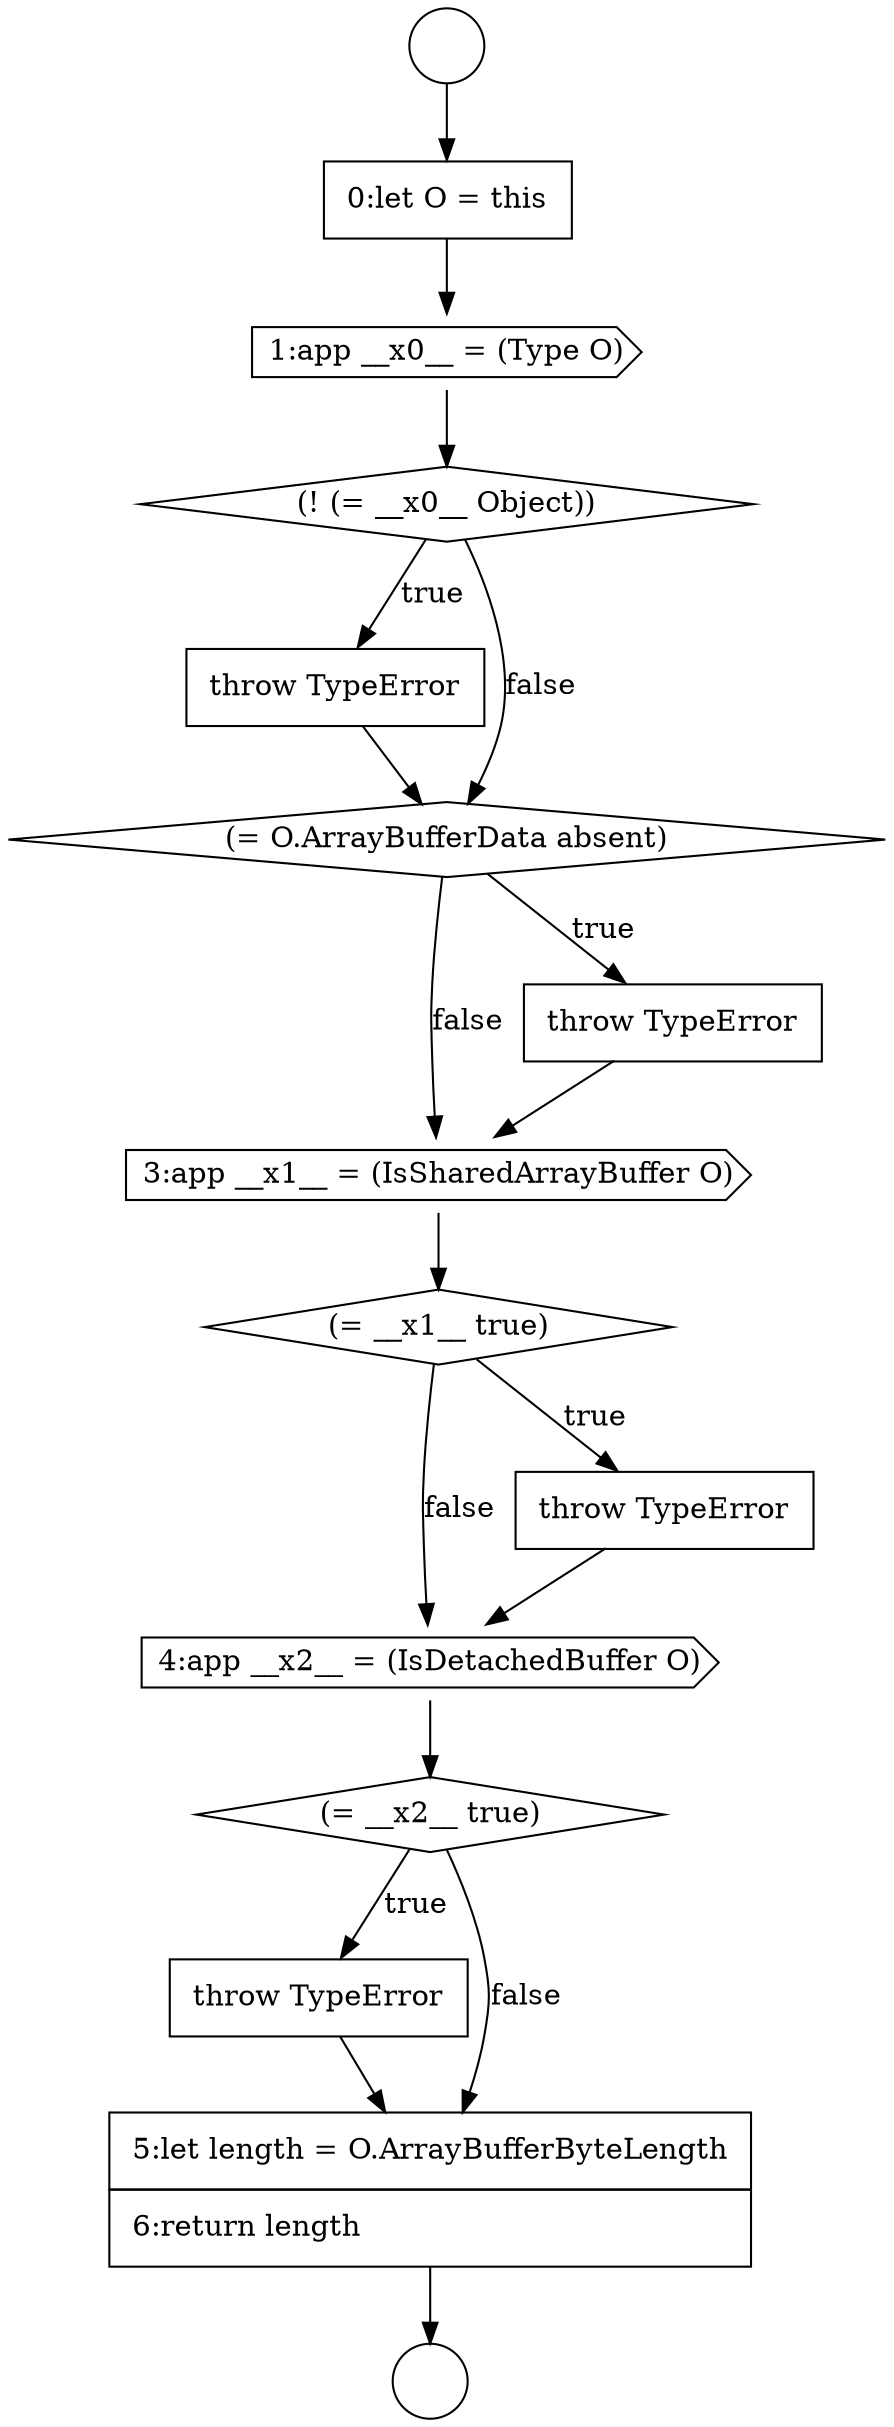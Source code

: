 digraph {
  node16444 [shape=circle label=" " color="black" fillcolor="white" style=filled]
  node16449 [shape=none, margin=0, label=<<font color="black">
    <table border="0" cellborder="1" cellspacing="0" cellpadding="10">
      <tr><td align="left">throw TypeError</td></tr>
    </table>
  </font>> color="black" fillcolor="white" style=filled]
  node16456 [shape=diamond, label=<<font color="black">(= __x2__ true)</font>> color="black" fillcolor="white" style=filled]
  node16452 [shape=cds, label=<<font color="black">3:app __x1__ = (IsSharedArrayBuffer O)</font>> color="black" fillcolor="white" style=filled]
  node16448 [shape=diamond, label=<<font color="black">(! (= __x0__ Object))</font>> color="black" fillcolor="white" style=filled]
  node16455 [shape=cds, label=<<font color="black">4:app __x2__ = (IsDetachedBuffer O)</font>> color="black" fillcolor="white" style=filled]
  node16451 [shape=none, margin=0, label=<<font color="black">
    <table border="0" cellborder="1" cellspacing="0" cellpadding="10">
      <tr><td align="left">throw TypeError</td></tr>
    </table>
  </font>> color="black" fillcolor="white" style=filled]
  node16445 [shape=circle label=" " color="black" fillcolor="white" style=filled]
  node16454 [shape=none, margin=0, label=<<font color="black">
    <table border="0" cellborder="1" cellspacing="0" cellpadding="10">
      <tr><td align="left">throw TypeError</td></tr>
    </table>
  </font>> color="black" fillcolor="white" style=filled]
  node16457 [shape=none, margin=0, label=<<font color="black">
    <table border="0" cellborder="1" cellspacing="0" cellpadding="10">
      <tr><td align="left">throw TypeError</td></tr>
    </table>
  </font>> color="black" fillcolor="white" style=filled]
  node16446 [shape=none, margin=0, label=<<font color="black">
    <table border="0" cellborder="1" cellspacing="0" cellpadding="10">
      <tr><td align="left">0:let O = this</td></tr>
    </table>
  </font>> color="black" fillcolor="white" style=filled]
  node16450 [shape=diamond, label=<<font color="black">(= O.ArrayBufferData absent)</font>> color="black" fillcolor="white" style=filled]
  node16453 [shape=diamond, label=<<font color="black">(= __x1__ true)</font>> color="black" fillcolor="white" style=filled]
  node16458 [shape=none, margin=0, label=<<font color="black">
    <table border="0" cellborder="1" cellspacing="0" cellpadding="10">
      <tr><td align="left">5:let length = O.ArrayBufferByteLength</td></tr>
      <tr><td align="left">6:return length</td></tr>
    </table>
  </font>> color="black" fillcolor="white" style=filled]
  node16447 [shape=cds, label=<<font color="black">1:app __x0__ = (Type O)</font>> color="black" fillcolor="white" style=filled]
  node16453 -> node16454 [label=<<font color="black">true</font>> color="black"]
  node16453 -> node16455 [label=<<font color="black">false</font>> color="black"]
  node16444 -> node16446 [ color="black"]
  node16449 -> node16450 [ color="black"]
  node16456 -> node16457 [label=<<font color="black">true</font>> color="black"]
  node16456 -> node16458 [label=<<font color="black">false</font>> color="black"]
  node16458 -> node16445 [ color="black"]
  node16447 -> node16448 [ color="black"]
  node16455 -> node16456 [ color="black"]
  node16452 -> node16453 [ color="black"]
  node16448 -> node16449 [label=<<font color="black">true</font>> color="black"]
  node16448 -> node16450 [label=<<font color="black">false</font>> color="black"]
  node16446 -> node16447 [ color="black"]
  node16451 -> node16452 [ color="black"]
  node16454 -> node16455 [ color="black"]
  node16450 -> node16451 [label=<<font color="black">true</font>> color="black"]
  node16450 -> node16452 [label=<<font color="black">false</font>> color="black"]
  node16457 -> node16458 [ color="black"]
}
